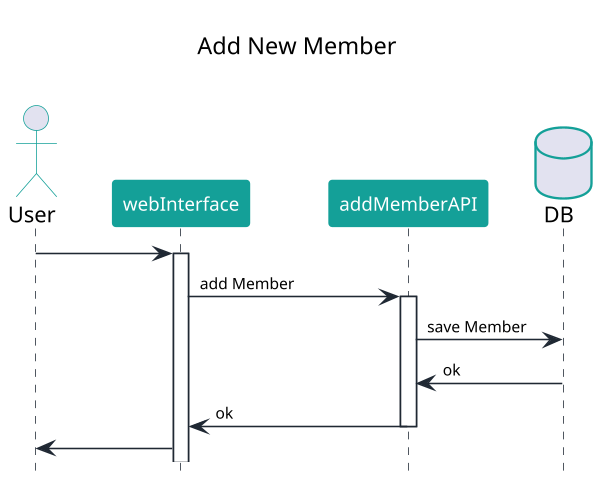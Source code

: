 @startuml addMember
    hide footbox
    center header \n<font color=black size=15>Add New Member</font> \n\n
skinparam dpi 150
skinparam sequence {
    LifeLineBorderColor #1F2833
    ArrowFontSize 10
    ArrowColor #1F2833
    ParticipantPadding 20
    ParticipantFontSize 12
    ParticipantFontColor #FFFFFF
    ParticipantBorderColor #14A098
    ParticipantBackgroundColor #14A098
}

skinparam ActorBorderColor #14A098
skinparam DatabaseBorderColor #14A098
    actor User
    participant webInterface
    participant addMemberAPI
    database DB
    User-> webInterface: 
    activate webInterface
    webInterface-> addMemberAPI: add Member
    activate addMemberAPI
    addMemberAPI -> DB : save Member
    DB -> addMemberAPI : ok
    addMemberAPI -> webInterface: ok
    deactivate addMemberAPI
    webInterface->User
@enduml